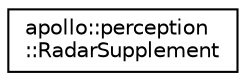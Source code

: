 digraph "Graphical Class Hierarchy"
{
  edge [fontname="Helvetica",fontsize="10",labelfontname="Helvetica",labelfontsize="10"];
  node [fontname="Helvetica",fontsize="10",shape=record];
  rankdir="LR";
  Node1 [label="apollo::perception\l::RadarSupplement",height=0.2,width=0.4,color="black", fillcolor="white", style="filled",URL="$structapollo_1_1perception_1_1RadarSupplement.html"];
}
